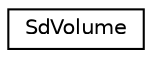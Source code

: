 digraph "Graphical Class Hierarchy"
{
  edge [fontname="Helvetica",fontsize="10",labelfontname="Helvetica",labelfontsize="10"];
  node [fontname="Helvetica",fontsize="10",shape=record];
  rankdir="LR";
  Node0 [label="SdVolume",height=0.2,width=0.4,color="black", fillcolor="white", style="filled",URL="$class_sd_volume.html",tooltip="Access FAT16 and FAT32 volumes on SD and SDHC cards. "];
}
